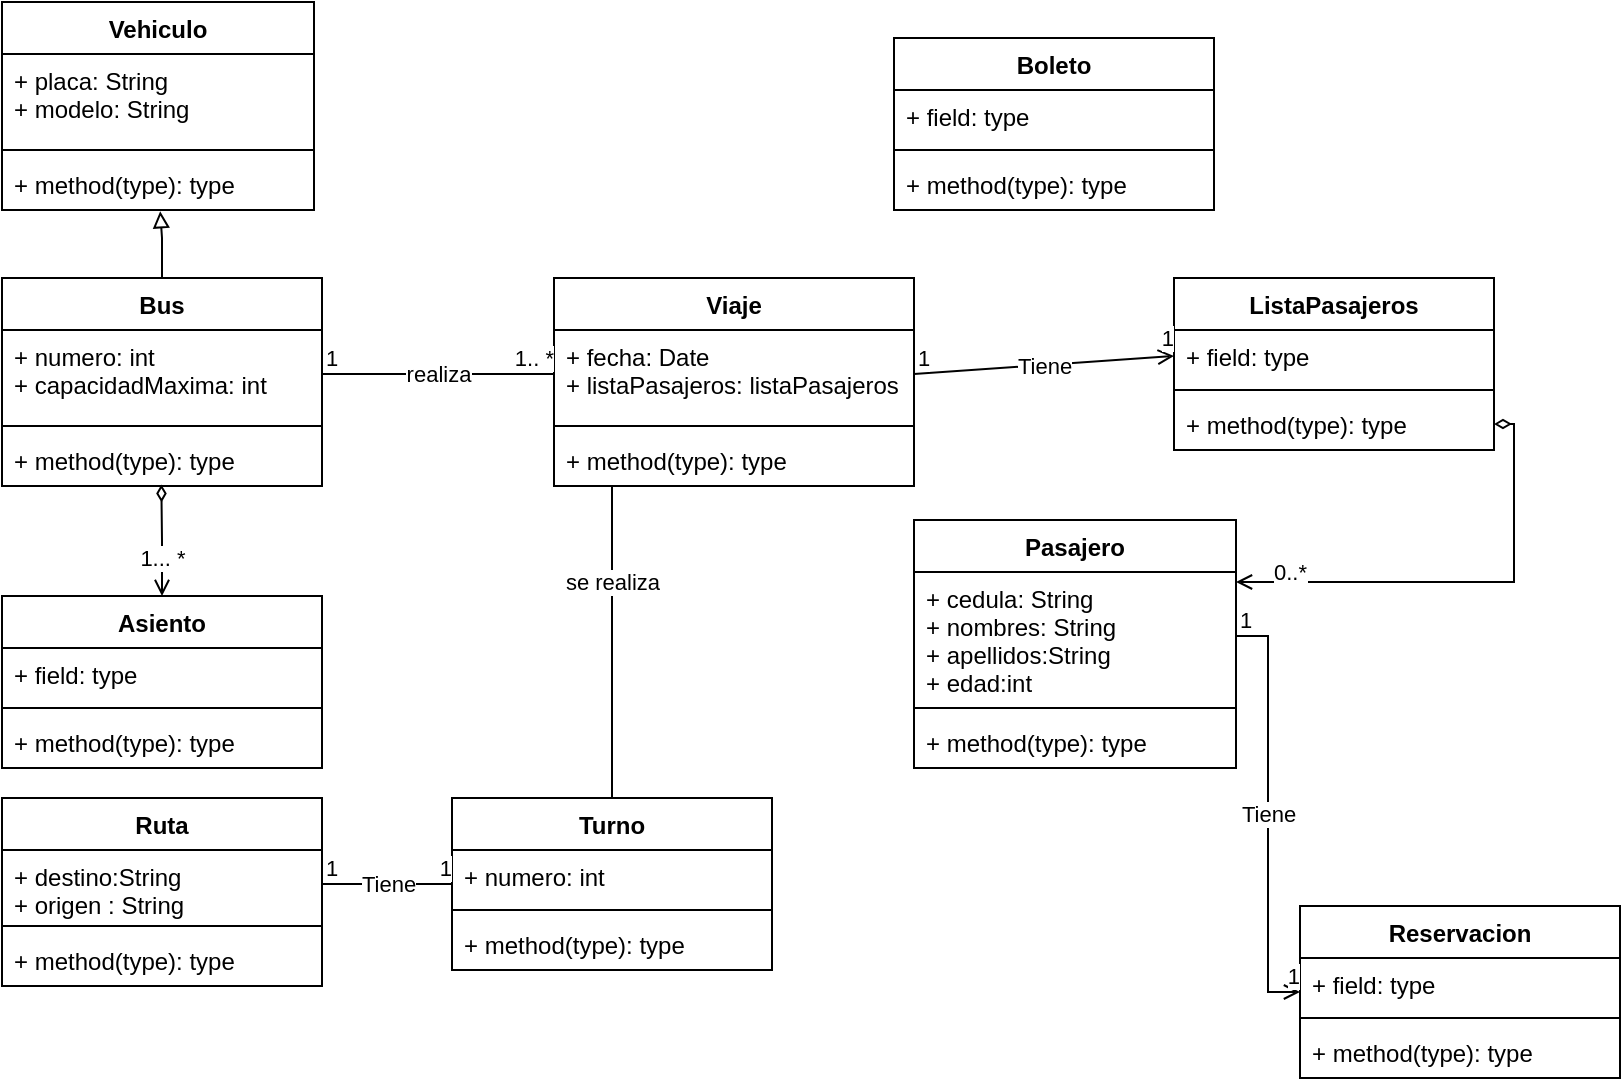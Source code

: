 <mxfile version="20.0.4" type="github">
  <diagram id="eMQgN-6Ai6x8IZ4_6Zg0" name="Page-1">
    <mxGraphModel dx="566" dy="588" grid="1" gridSize="10" guides="1" tooltips="1" connect="1" arrows="1" fold="1" page="1" pageScale="1" pageWidth="827" pageHeight="1169" math="0" shadow="0">
      <root>
        <mxCell id="0" />
        <mxCell id="1" parent="0" />
        <mxCell id="UWuhOz-n3EonqX5J7xm5-2" value="se realiza" style="edgeStyle=orthogonalEdgeStyle;rounded=0;jumpSize=15;orthogonalLoop=1;jettySize=auto;html=1;endArrow=none;endFill=0;entryX=0.5;entryY=0;entryDx=0;entryDy=0;exitX=0.5;exitY=1;exitDx=0;exitDy=0;" edge="1" parent="1" source="UWuhOz-n3EonqX5J7xm5-3" target="UWuhOz-n3EonqX5J7xm5-29">
          <mxGeometry relative="1" as="geometry">
            <mxPoint x="359" y="280" as="targetPoint" />
            <Array as="points">
              <mxPoint x="309" y="650" />
              <mxPoint x="309" y="650" />
            </Array>
          </mxGeometry>
        </mxCell>
        <mxCell id="UWuhOz-n3EonqX5J7xm5-3" value="Viaje" style="swimlane;fontStyle=1;align=center;verticalAlign=top;childLayout=stackLayout;horizontal=1;startSize=26;horizontalStack=0;resizeParent=1;resizeParentMax=0;resizeLast=0;collapsible=1;marginBottom=0;" vertex="1" parent="1">
          <mxGeometry x="280" y="430" width="180" height="104" as="geometry" />
        </mxCell>
        <mxCell id="UWuhOz-n3EonqX5J7xm5-4" value="+ fecha: Date&#xa;+ listaPasajeros: listaPasajeros" style="text;strokeColor=none;fillColor=none;align=left;verticalAlign=top;spacingLeft=4;spacingRight=4;overflow=hidden;rotatable=0;points=[[0,0.5],[1,0.5]];portConstraint=eastwest;" vertex="1" parent="UWuhOz-n3EonqX5J7xm5-3">
          <mxGeometry y="26" width="180" height="44" as="geometry" />
        </mxCell>
        <mxCell id="UWuhOz-n3EonqX5J7xm5-5" value="" style="line;strokeWidth=1;fillColor=none;align=left;verticalAlign=middle;spacingTop=-1;spacingLeft=3;spacingRight=3;rotatable=0;labelPosition=right;points=[];portConstraint=eastwest;" vertex="1" parent="UWuhOz-n3EonqX5J7xm5-3">
          <mxGeometry y="70" width="180" height="8" as="geometry" />
        </mxCell>
        <mxCell id="UWuhOz-n3EonqX5J7xm5-6" value="+ method(type): type" style="text;strokeColor=none;fillColor=none;align=left;verticalAlign=top;spacingLeft=4;spacingRight=4;overflow=hidden;rotatable=0;points=[[0,0.5],[1,0.5]];portConstraint=eastwest;" vertex="1" parent="UWuhOz-n3EonqX5J7xm5-3">
          <mxGeometry y="78" width="180" height="26" as="geometry" />
        </mxCell>
        <mxCell id="UWuhOz-n3EonqX5J7xm5-7" value="Ruta" style="swimlane;fontStyle=1;align=center;verticalAlign=top;childLayout=stackLayout;horizontal=1;startSize=26;horizontalStack=0;resizeParent=1;resizeParentMax=0;resizeLast=0;collapsible=1;marginBottom=0;" vertex="1" parent="1">
          <mxGeometry x="4" y="690" width="160" height="94" as="geometry" />
        </mxCell>
        <mxCell id="UWuhOz-n3EonqX5J7xm5-8" value="+ destino:String&#xa;+ origen : String" style="text;strokeColor=none;fillColor=none;align=left;verticalAlign=top;spacingLeft=4;spacingRight=4;overflow=hidden;rotatable=0;points=[[0,0.5],[1,0.5]];portConstraint=eastwest;" vertex="1" parent="UWuhOz-n3EonqX5J7xm5-7">
          <mxGeometry y="26" width="160" height="34" as="geometry" />
        </mxCell>
        <mxCell id="UWuhOz-n3EonqX5J7xm5-9" value="" style="line;strokeWidth=1;fillColor=none;align=left;verticalAlign=middle;spacingTop=-1;spacingLeft=3;spacingRight=3;rotatable=0;labelPosition=right;points=[];portConstraint=eastwest;" vertex="1" parent="UWuhOz-n3EonqX5J7xm5-7">
          <mxGeometry y="60" width="160" height="8" as="geometry" />
        </mxCell>
        <mxCell id="UWuhOz-n3EonqX5J7xm5-10" value="+ method(type): type" style="text;strokeColor=none;fillColor=none;align=left;verticalAlign=top;spacingLeft=4;spacingRight=4;overflow=hidden;rotatable=0;points=[[0,0.5],[1,0.5]];portConstraint=eastwest;" vertex="1" parent="UWuhOz-n3EonqX5J7xm5-7">
          <mxGeometry y="68" width="160" height="26" as="geometry" />
        </mxCell>
        <mxCell id="UWuhOz-n3EonqX5J7xm5-11" value="Boleto" style="swimlane;fontStyle=1;align=center;verticalAlign=top;childLayout=stackLayout;horizontal=1;startSize=26;horizontalStack=0;resizeParent=1;resizeParentMax=0;resizeLast=0;collapsible=1;marginBottom=0;" vertex="1" parent="1">
          <mxGeometry x="450" y="310" width="160" height="86" as="geometry" />
        </mxCell>
        <mxCell id="UWuhOz-n3EonqX5J7xm5-12" value="+ field: type" style="text;strokeColor=none;fillColor=none;align=left;verticalAlign=top;spacingLeft=4;spacingRight=4;overflow=hidden;rotatable=0;points=[[0,0.5],[1,0.5]];portConstraint=eastwest;" vertex="1" parent="UWuhOz-n3EonqX5J7xm5-11">
          <mxGeometry y="26" width="160" height="26" as="geometry" />
        </mxCell>
        <mxCell id="UWuhOz-n3EonqX5J7xm5-13" value="" style="line;strokeWidth=1;fillColor=none;align=left;verticalAlign=middle;spacingTop=-1;spacingLeft=3;spacingRight=3;rotatable=0;labelPosition=right;points=[];portConstraint=eastwest;" vertex="1" parent="UWuhOz-n3EonqX5J7xm5-11">
          <mxGeometry y="52" width="160" height="8" as="geometry" />
        </mxCell>
        <mxCell id="UWuhOz-n3EonqX5J7xm5-14" value="+ method(type): type" style="text;strokeColor=none;fillColor=none;align=left;verticalAlign=top;spacingLeft=4;spacingRight=4;overflow=hidden;rotatable=0;points=[[0,0.5],[1,0.5]];portConstraint=eastwest;" vertex="1" parent="UWuhOz-n3EonqX5J7xm5-11">
          <mxGeometry y="60" width="160" height="26" as="geometry" />
        </mxCell>
        <mxCell id="UWuhOz-n3EonqX5J7xm5-16" value="Reservacion" style="swimlane;fontStyle=1;align=center;verticalAlign=top;childLayout=stackLayout;horizontal=1;startSize=26;horizontalStack=0;resizeParent=1;resizeParentMax=0;resizeLast=0;collapsible=1;marginBottom=0;" vertex="1" parent="1">
          <mxGeometry x="653" y="744" width="160" height="86" as="geometry" />
        </mxCell>
        <mxCell id="UWuhOz-n3EonqX5J7xm5-17" value="+ field: type" style="text;strokeColor=none;fillColor=none;align=left;verticalAlign=top;spacingLeft=4;spacingRight=4;overflow=hidden;rotatable=0;points=[[0,0.5],[1,0.5]];portConstraint=eastwest;" vertex="1" parent="UWuhOz-n3EonqX5J7xm5-16">
          <mxGeometry y="26" width="160" height="26" as="geometry" />
        </mxCell>
        <mxCell id="UWuhOz-n3EonqX5J7xm5-18" value="" style="line;strokeWidth=1;fillColor=none;align=left;verticalAlign=middle;spacingTop=-1;spacingLeft=3;spacingRight=3;rotatable=0;labelPosition=right;points=[];portConstraint=eastwest;" vertex="1" parent="UWuhOz-n3EonqX5J7xm5-16">
          <mxGeometry y="52" width="160" height="8" as="geometry" />
        </mxCell>
        <mxCell id="UWuhOz-n3EonqX5J7xm5-19" value="+ method(type): type" style="text;strokeColor=none;fillColor=none;align=left;verticalAlign=top;spacingLeft=4;spacingRight=4;overflow=hidden;rotatable=0;points=[[0,0.5],[1,0.5]];portConstraint=eastwest;" vertex="1" parent="UWuhOz-n3EonqX5J7xm5-16">
          <mxGeometry y="60" width="160" height="26" as="geometry" />
        </mxCell>
        <mxCell id="UWuhOz-n3EonqX5J7xm5-20" value="ListaPasajeros" style="swimlane;fontStyle=1;align=center;verticalAlign=top;childLayout=stackLayout;horizontal=1;startSize=26;horizontalStack=0;resizeParent=1;resizeParentMax=0;resizeLast=0;collapsible=1;marginBottom=0;" vertex="1" parent="1">
          <mxGeometry x="590" y="430" width="160" height="86" as="geometry" />
        </mxCell>
        <mxCell id="UWuhOz-n3EonqX5J7xm5-21" value="+ field: type" style="text;strokeColor=none;fillColor=none;align=left;verticalAlign=top;spacingLeft=4;spacingRight=4;overflow=hidden;rotatable=0;points=[[0,0.5],[1,0.5]];portConstraint=eastwest;" vertex="1" parent="UWuhOz-n3EonqX5J7xm5-20">
          <mxGeometry y="26" width="160" height="26" as="geometry" />
        </mxCell>
        <mxCell id="UWuhOz-n3EonqX5J7xm5-22" value="" style="line;strokeWidth=1;fillColor=none;align=left;verticalAlign=middle;spacingTop=-1;spacingLeft=3;spacingRight=3;rotatable=0;labelPosition=right;points=[];portConstraint=eastwest;" vertex="1" parent="UWuhOz-n3EonqX5J7xm5-20">
          <mxGeometry y="52" width="160" height="8" as="geometry" />
        </mxCell>
        <mxCell id="UWuhOz-n3EonqX5J7xm5-23" value="+ method(type): type" style="text;strokeColor=none;fillColor=none;align=left;verticalAlign=top;spacingLeft=4;spacingRight=4;overflow=hidden;rotatable=0;points=[[0,0.5],[1,0.5]];portConstraint=eastwest;" vertex="1" parent="UWuhOz-n3EonqX5J7xm5-20">
          <mxGeometry y="60" width="160" height="26" as="geometry" />
        </mxCell>
        <mxCell id="UWuhOz-n3EonqX5J7xm5-24" style="edgeStyle=orthogonalEdgeStyle;rounded=0;orthogonalLoop=1;jettySize=auto;html=1;entryX=0.507;entryY=1.023;entryDx=0;entryDy=0;entryPerimeter=0;endArrow=block;endFill=0;" edge="1" parent="1" source="UWuhOz-n3EonqX5J7xm5-25" target="UWuhOz-n3EonqX5J7xm5-53">
          <mxGeometry relative="1" as="geometry" />
        </mxCell>
        <mxCell id="UWuhOz-n3EonqX5J7xm5-25" value="Bus" style="swimlane;fontStyle=1;align=center;verticalAlign=top;childLayout=stackLayout;horizontal=1;startSize=26;horizontalStack=0;resizeParent=1;resizeParentMax=0;resizeLast=0;collapsible=1;marginBottom=0;" vertex="1" parent="1">
          <mxGeometry x="4" y="430" width="160" height="104" as="geometry" />
        </mxCell>
        <mxCell id="UWuhOz-n3EonqX5J7xm5-26" value="+ numero: int&#xa;+ capacidadMaxima: int" style="text;strokeColor=none;fillColor=none;align=left;verticalAlign=top;spacingLeft=4;spacingRight=4;overflow=hidden;rotatable=0;points=[[0,0.5],[1,0.5]];portConstraint=eastwest;" vertex="1" parent="UWuhOz-n3EonqX5J7xm5-25">
          <mxGeometry y="26" width="160" height="44" as="geometry" />
        </mxCell>
        <mxCell id="UWuhOz-n3EonqX5J7xm5-27" value="" style="line;strokeWidth=1;fillColor=none;align=left;verticalAlign=middle;spacingTop=-1;spacingLeft=3;spacingRight=3;rotatable=0;labelPosition=right;points=[];portConstraint=eastwest;" vertex="1" parent="UWuhOz-n3EonqX5J7xm5-25">
          <mxGeometry y="70" width="160" height="8" as="geometry" />
        </mxCell>
        <mxCell id="UWuhOz-n3EonqX5J7xm5-28" value="+ method(type): type" style="text;strokeColor=none;fillColor=none;align=left;verticalAlign=top;spacingLeft=4;spacingRight=4;overflow=hidden;rotatable=0;points=[[0,0.5],[1,0.5]];portConstraint=eastwest;" vertex="1" parent="UWuhOz-n3EonqX5J7xm5-25">
          <mxGeometry y="78" width="160" height="26" as="geometry" />
        </mxCell>
        <mxCell id="UWuhOz-n3EonqX5J7xm5-29" value="Turno" style="swimlane;fontStyle=1;align=center;verticalAlign=top;childLayout=stackLayout;horizontal=1;startSize=26;horizontalStack=0;resizeParent=1;resizeParentMax=0;resizeLast=0;collapsible=1;marginBottom=0;" vertex="1" parent="1">
          <mxGeometry x="229" y="690" width="160" height="86" as="geometry" />
        </mxCell>
        <mxCell id="UWuhOz-n3EonqX5J7xm5-30" value="+ numero: int" style="text;strokeColor=none;fillColor=none;align=left;verticalAlign=top;spacingLeft=4;spacingRight=4;overflow=hidden;rotatable=0;points=[[0,0.5],[1,0.5]];portConstraint=eastwest;" vertex="1" parent="UWuhOz-n3EonqX5J7xm5-29">
          <mxGeometry y="26" width="160" height="26" as="geometry" />
        </mxCell>
        <mxCell id="UWuhOz-n3EonqX5J7xm5-31" value="" style="line;strokeWidth=1;fillColor=none;align=left;verticalAlign=middle;spacingTop=-1;spacingLeft=3;spacingRight=3;rotatable=0;labelPosition=right;points=[];portConstraint=eastwest;" vertex="1" parent="UWuhOz-n3EonqX5J7xm5-29">
          <mxGeometry y="52" width="160" height="8" as="geometry" />
        </mxCell>
        <mxCell id="UWuhOz-n3EonqX5J7xm5-32" value="+ method(type): type" style="text;strokeColor=none;fillColor=none;align=left;verticalAlign=top;spacingLeft=4;spacingRight=4;overflow=hidden;rotatable=0;points=[[0,0.5],[1,0.5]];portConstraint=eastwest;" vertex="1" parent="UWuhOz-n3EonqX5J7xm5-29">
          <mxGeometry y="60" width="160" height="26" as="geometry" />
        </mxCell>
        <mxCell id="UWuhOz-n3EonqX5J7xm5-35" value="Pasajero" style="swimlane;fontStyle=1;align=center;verticalAlign=top;childLayout=stackLayout;horizontal=1;startSize=26;horizontalStack=0;resizeParent=1;resizeParentMax=0;resizeLast=0;collapsible=1;marginBottom=0;" vertex="1" parent="1">
          <mxGeometry x="460" y="551" width="161" height="124" as="geometry" />
        </mxCell>
        <mxCell id="UWuhOz-n3EonqX5J7xm5-36" value="+ cedula: String&#xa;+ nombres: String&#xa;+ apellidos:String &#xa;+ edad:int" style="text;strokeColor=none;fillColor=none;align=left;verticalAlign=top;spacingLeft=4;spacingRight=4;overflow=hidden;rotatable=0;points=[[0,0.5],[1,0.5]];portConstraint=eastwest;" vertex="1" parent="UWuhOz-n3EonqX5J7xm5-35">
          <mxGeometry y="26" width="161" height="64" as="geometry" />
        </mxCell>
        <mxCell id="UWuhOz-n3EonqX5J7xm5-37" value="" style="line;strokeWidth=1;fillColor=none;align=left;verticalAlign=middle;spacingTop=-1;spacingLeft=3;spacingRight=3;rotatable=0;labelPosition=right;points=[];portConstraint=eastwest;" vertex="1" parent="UWuhOz-n3EonqX5J7xm5-35">
          <mxGeometry y="90" width="161" height="8" as="geometry" />
        </mxCell>
        <mxCell id="UWuhOz-n3EonqX5J7xm5-38" value="+ method(type): type" style="text;strokeColor=none;fillColor=none;align=left;verticalAlign=top;spacingLeft=4;spacingRight=4;overflow=hidden;rotatable=0;points=[[0,0.5],[1,0.5]];portConstraint=eastwest;" vertex="1" parent="UWuhOz-n3EonqX5J7xm5-35">
          <mxGeometry y="98" width="161" height="26" as="geometry" />
        </mxCell>
        <mxCell id="UWuhOz-n3EonqX5J7xm5-39" value="1... *" style="edgeStyle=orthogonalEdgeStyle;rounded=0;orthogonalLoop=1;jettySize=auto;html=1;entryX=0.498;entryY=0.973;entryDx=0;entryDy=0;entryPerimeter=0;endArrow=diamondThin;endFill=0;jumpSize=15;startArrow=open;startFill=0;" edge="1" parent="1" source="UWuhOz-n3EonqX5J7xm5-40" target="UWuhOz-n3EonqX5J7xm5-28">
          <mxGeometry x="-0.322" relative="1" as="geometry">
            <mxPoint as="offset" />
          </mxGeometry>
        </mxCell>
        <mxCell id="UWuhOz-n3EonqX5J7xm5-40" value="Asiento" style="swimlane;fontStyle=1;align=center;verticalAlign=top;childLayout=stackLayout;horizontal=1;startSize=26;horizontalStack=0;resizeParent=1;resizeParentMax=0;resizeLast=0;collapsible=1;marginBottom=0;" vertex="1" parent="1">
          <mxGeometry x="4" y="589" width="160" height="86" as="geometry" />
        </mxCell>
        <mxCell id="UWuhOz-n3EonqX5J7xm5-41" value="+ field: type" style="text;strokeColor=none;fillColor=none;align=left;verticalAlign=top;spacingLeft=4;spacingRight=4;overflow=hidden;rotatable=0;points=[[0,0.5],[1,0.5]];portConstraint=eastwest;" vertex="1" parent="UWuhOz-n3EonqX5J7xm5-40">
          <mxGeometry y="26" width="160" height="26" as="geometry" />
        </mxCell>
        <mxCell id="UWuhOz-n3EonqX5J7xm5-42" value="" style="line;strokeWidth=1;fillColor=none;align=left;verticalAlign=middle;spacingTop=-1;spacingLeft=3;spacingRight=3;rotatable=0;labelPosition=right;points=[];portConstraint=eastwest;" vertex="1" parent="UWuhOz-n3EonqX5J7xm5-40">
          <mxGeometry y="52" width="160" height="8" as="geometry" />
        </mxCell>
        <mxCell id="UWuhOz-n3EonqX5J7xm5-43" value="+ method(type): type" style="text;strokeColor=none;fillColor=none;align=left;verticalAlign=top;spacingLeft=4;spacingRight=4;overflow=hidden;rotatable=0;points=[[0,0.5],[1,0.5]];portConstraint=eastwest;" vertex="1" parent="UWuhOz-n3EonqX5J7xm5-40">
          <mxGeometry y="60" width="160" height="26" as="geometry" />
        </mxCell>
        <mxCell id="UWuhOz-n3EonqX5J7xm5-50" value="Vehiculo" style="swimlane;fontStyle=1;align=center;verticalAlign=top;childLayout=stackLayout;horizontal=1;startSize=26;horizontalStack=0;resizeParent=1;resizeParentMax=0;resizeLast=0;collapsible=1;marginBottom=0;" vertex="1" parent="1">
          <mxGeometry x="4" y="292" width="156" height="104" as="geometry" />
        </mxCell>
        <mxCell id="UWuhOz-n3EonqX5J7xm5-51" value="+ placa: String&#xa;+ modelo: String" style="text;strokeColor=none;fillColor=none;align=left;verticalAlign=top;spacingLeft=4;spacingRight=4;overflow=hidden;rotatable=0;points=[[0,0.5],[1,0.5]];portConstraint=eastwest;" vertex="1" parent="UWuhOz-n3EonqX5J7xm5-50">
          <mxGeometry y="26" width="156" height="44" as="geometry" />
        </mxCell>
        <mxCell id="UWuhOz-n3EonqX5J7xm5-52" value="" style="line;strokeWidth=1;fillColor=none;align=left;verticalAlign=middle;spacingTop=-1;spacingLeft=3;spacingRight=3;rotatable=0;labelPosition=right;points=[];portConstraint=eastwest;" vertex="1" parent="UWuhOz-n3EonqX5J7xm5-50">
          <mxGeometry y="70" width="156" height="8" as="geometry" />
        </mxCell>
        <mxCell id="UWuhOz-n3EonqX5J7xm5-53" value="+ method(type): type" style="text;strokeColor=none;fillColor=none;align=left;verticalAlign=top;spacingLeft=4;spacingRight=4;overflow=hidden;rotatable=0;points=[[0,0.5],[1,0.5]];portConstraint=eastwest;" vertex="1" parent="UWuhOz-n3EonqX5J7xm5-50">
          <mxGeometry y="78" width="156" height="26" as="geometry" />
        </mxCell>
        <mxCell id="UWuhOz-n3EonqX5J7xm5-55" value="" style="endArrow=none;html=1;rounded=0;endFill=0;exitX=1;exitY=0.5;exitDx=0;exitDy=0;entryX=0;entryY=0.5;entryDx=0;entryDy=0;" edge="1" parent="1" source="UWuhOz-n3EonqX5J7xm5-26" target="UWuhOz-n3EonqX5J7xm5-4">
          <mxGeometry relative="1" as="geometry">
            <mxPoint x="180" y="400" as="sourcePoint" />
            <mxPoint x="340" y="400" as="targetPoint" />
          </mxGeometry>
        </mxCell>
        <mxCell id="UWuhOz-n3EonqX5J7xm5-56" value="realiza" style="edgeLabel;resizable=0;html=1;align=center;verticalAlign=middle;" connectable="0" vertex="1" parent="UWuhOz-n3EonqX5J7xm5-55">
          <mxGeometry relative="1" as="geometry" />
        </mxCell>
        <mxCell id="UWuhOz-n3EonqX5J7xm5-57" value="1" style="edgeLabel;resizable=0;html=1;align=left;verticalAlign=bottom;" connectable="0" vertex="1" parent="UWuhOz-n3EonqX5J7xm5-55">
          <mxGeometry x="-1" relative="1" as="geometry" />
        </mxCell>
        <mxCell id="UWuhOz-n3EonqX5J7xm5-58" value="1.. *" style="edgeLabel;resizable=0;html=1;align=right;verticalAlign=bottom;" connectable="0" vertex="1" parent="UWuhOz-n3EonqX5J7xm5-55">
          <mxGeometry x="1" relative="1" as="geometry" />
        </mxCell>
        <mxCell id="UWuhOz-n3EonqX5J7xm5-63" value="" style="endArrow=open;html=1;rounded=0;entryX=0;entryY=0.5;entryDx=0;entryDy=0;exitX=1;exitY=0.5;exitDx=0;exitDy=0;endFill=0;" edge="1" parent="1" source="UWuhOz-n3EonqX5J7xm5-4" target="UWuhOz-n3EonqX5J7xm5-21">
          <mxGeometry relative="1" as="geometry">
            <mxPoint x="360" y="620" as="sourcePoint" />
            <mxPoint x="520" y="620" as="targetPoint" />
          </mxGeometry>
        </mxCell>
        <mxCell id="UWuhOz-n3EonqX5J7xm5-64" value="Tiene" style="edgeLabel;resizable=0;html=1;align=center;verticalAlign=middle;" connectable="0" vertex="1" parent="UWuhOz-n3EonqX5J7xm5-63">
          <mxGeometry relative="1" as="geometry" />
        </mxCell>
        <mxCell id="UWuhOz-n3EonqX5J7xm5-65" value="1" style="edgeLabel;resizable=0;html=1;align=left;verticalAlign=bottom;" connectable="0" vertex="1" parent="UWuhOz-n3EonqX5J7xm5-63">
          <mxGeometry x="-1" relative="1" as="geometry" />
        </mxCell>
        <mxCell id="UWuhOz-n3EonqX5J7xm5-66" value="1" style="edgeLabel;resizable=0;html=1;align=right;verticalAlign=bottom;" connectable="0" vertex="1" parent="UWuhOz-n3EonqX5J7xm5-63">
          <mxGeometry x="1" relative="1" as="geometry" />
        </mxCell>
        <mxCell id="UWuhOz-n3EonqX5J7xm5-72" value="" style="endArrow=diamondThin;html=1;rounded=0;endFill=0;startArrow=open;startFill=0;entryX=1;entryY=0.5;entryDx=0;entryDy=0;exitX=1;exitY=0.25;exitDx=0;exitDy=0;edgeStyle=orthogonalEdgeStyle;" edge="1" parent="1" source="UWuhOz-n3EonqX5J7xm5-35" target="UWuhOz-n3EonqX5J7xm5-23">
          <mxGeometry relative="1" as="geometry">
            <mxPoint x="420" y="990" as="sourcePoint" />
            <mxPoint x="580" y="990" as="targetPoint" />
          </mxGeometry>
        </mxCell>
        <mxCell id="UWuhOz-n3EonqX5J7xm5-74" value="0..*" style="edgeLabel;resizable=0;html=1;align=left;verticalAlign=bottom;" connectable="0" vertex="1" parent="UWuhOz-n3EonqX5J7xm5-72">
          <mxGeometry x="-1" relative="1" as="geometry">
            <mxPoint x="17" y="3" as="offset" />
          </mxGeometry>
        </mxCell>
        <mxCell id="UWuhOz-n3EonqX5J7xm5-76" value="" style="endArrow=open;html=1;rounded=0;exitX=1;exitY=0.5;exitDx=0;exitDy=0;endFill=0;entryX=0;entryY=0.5;entryDx=0;entryDy=0;edgeStyle=orthogonalEdgeStyle;" edge="1" parent="1" source="UWuhOz-n3EonqX5J7xm5-36" target="UWuhOz-n3EonqX5J7xm5-16">
          <mxGeometry relative="1" as="geometry">
            <mxPoint x="550" y="919" as="sourcePoint" />
            <mxPoint x="700" y="900" as="targetPoint" />
          </mxGeometry>
        </mxCell>
        <mxCell id="UWuhOz-n3EonqX5J7xm5-77" value="Tiene" style="edgeLabel;resizable=0;html=1;align=center;verticalAlign=middle;" connectable="0" vertex="1" parent="UWuhOz-n3EonqX5J7xm5-76">
          <mxGeometry relative="1" as="geometry" />
        </mxCell>
        <mxCell id="UWuhOz-n3EonqX5J7xm5-78" value="1" style="edgeLabel;resizable=0;html=1;align=left;verticalAlign=bottom;" connectable="0" vertex="1" parent="UWuhOz-n3EonqX5J7xm5-76">
          <mxGeometry x="-1" relative="1" as="geometry" />
        </mxCell>
        <mxCell id="UWuhOz-n3EonqX5J7xm5-79" value="1" style="edgeLabel;resizable=0;html=1;align=right;verticalAlign=bottom;" connectable="0" vertex="1" parent="UWuhOz-n3EonqX5J7xm5-76">
          <mxGeometry x="1" relative="1" as="geometry" />
        </mxCell>
        <mxCell id="UWuhOz-n3EonqX5J7xm5-80" value="" style="endArrow=none;html=1;rounded=0;entryX=0;entryY=0.5;entryDx=0;entryDy=0;exitX=1;exitY=0.5;exitDx=0;exitDy=0;endFill=0;" edge="1" parent="1" source="UWuhOz-n3EonqX5J7xm5-8" target="UWuhOz-n3EonqX5J7xm5-29">
          <mxGeometry relative="1" as="geometry">
            <mxPoint x="150" y="839" as="sourcePoint" />
            <mxPoint x="280" y="830" as="targetPoint" />
          </mxGeometry>
        </mxCell>
        <mxCell id="UWuhOz-n3EonqX5J7xm5-81" value="Tiene" style="edgeLabel;resizable=0;html=1;align=center;verticalAlign=middle;" connectable="0" vertex="1" parent="UWuhOz-n3EonqX5J7xm5-80">
          <mxGeometry relative="1" as="geometry" />
        </mxCell>
        <mxCell id="UWuhOz-n3EonqX5J7xm5-82" value="1" style="edgeLabel;resizable=0;html=1;align=left;verticalAlign=bottom;" connectable="0" vertex="1" parent="UWuhOz-n3EonqX5J7xm5-80">
          <mxGeometry x="-1" relative="1" as="geometry" />
        </mxCell>
        <mxCell id="UWuhOz-n3EonqX5J7xm5-83" value="1" style="edgeLabel;resizable=0;html=1;align=right;verticalAlign=bottom;" connectable="0" vertex="1" parent="UWuhOz-n3EonqX5J7xm5-80">
          <mxGeometry x="1" relative="1" as="geometry" />
        </mxCell>
      </root>
    </mxGraphModel>
  </diagram>
</mxfile>
